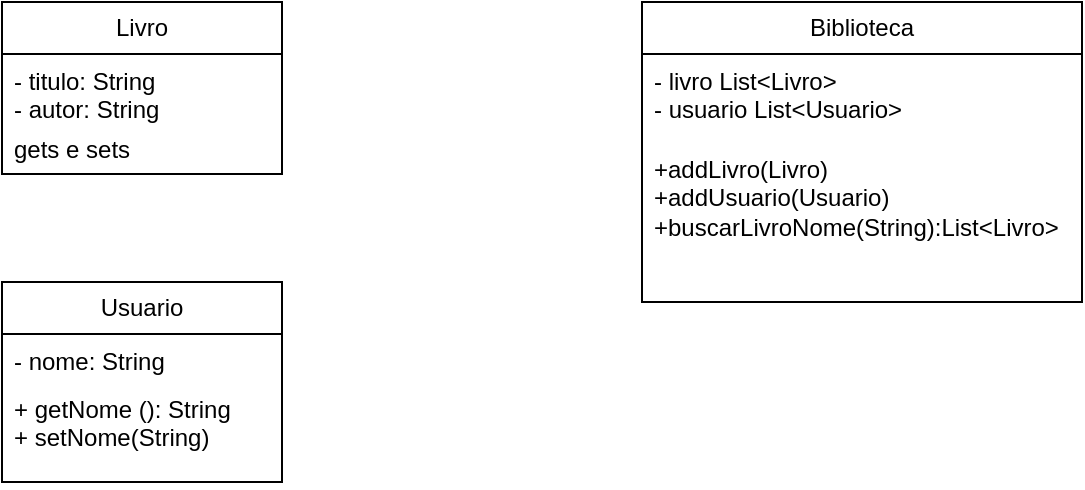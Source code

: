 <mxfile version="21.6.9" type="device">
  <diagram name="Página-1" id="in8zRUFbnWcUp13_mb0z">
    <mxGraphModel dx="925" dy="450" grid="1" gridSize="10" guides="1" tooltips="1" connect="1" arrows="1" fold="1" page="1" pageScale="1" pageWidth="827" pageHeight="1169" math="0" shadow="0">
      <root>
        <mxCell id="0" />
        <mxCell id="1" parent="0" />
        <mxCell id="oHTAv1zG_u9wTUc9BRba-1" value="Livro" style="swimlane;fontStyle=0;childLayout=stackLayout;horizontal=1;startSize=26;fillColor=none;horizontalStack=0;resizeParent=1;resizeParentMax=0;resizeLast=0;collapsible=1;marginBottom=0;whiteSpace=wrap;html=1;" vertex="1" parent="1">
          <mxGeometry x="50" y="60" width="140" height="86" as="geometry" />
        </mxCell>
        <mxCell id="oHTAv1zG_u9wTUc9BRba-2" value="- titulo: String&lt;span style=&quot;white-space: pre;&quot;&gt;&#x9;&lt;/span&gt;&lt;br&gt;- autor: String&lt;br&gt;" style="text;strokeColor=none;fillColor=none;align=left;verticalAlign=top;spacingLeft=4;spacingRight=4;overflow=hidden;rotatable=0;points=[[0,0.5],[1,0.5]];portConstraint=eastwest;whiteSpace=wrap;html=1;" vertex="1" parent="oHTAv1zG_u9wTUc9BRba-1">
          <mxGeometry y="26" width="140" height="34" as="geometry" />
        </mxCell>
        <mxCell id="oHTAv1zG_u9wTUc9BRba-4" value="gets e sets&amp;nbsp;" style="text;strokeColor=none;fillColor=none;align=left;verticalAlign=top;spacingLeft=4;spacingRight=4;overflow=hidden;rotatable=0;points=[[0,0.5],[1,0.5]];portConstraint=eastwest;whiteSpace=wrap;html=1;" vertex="1" parent="oHTAv1zG_u9wTUc9BRba-1">
          <mxGeometry y="60" width="140" height="26" as="geometry" />
        </mxCell>
        <mxCell id="oHTAv1zG_u9wTUc9BRba-5" value="Usuario" style="swimlane;fontStyle=0;childLayout=stackLayout;horizontal=1;startSize=26;fillColor=none;horizontalStack=0;resizeParent=1;resizeParentMax=0;resizeLast=0;collapsible=1;marginBottom=0;whiteSpace=wrap;html=1;" vertex="1" parent="1">
          <mxGeometry x="50" y="200" width="140" height="100" as="geometry" />
        </mxCell>
        <mxCell id="oHTAv1zG_u9wTUc9BRba-6" value="- nome: String&lt;span style=&quot;white-space: pre;&quot;&gt;&#x9;&lt;/span&gt;&lt;br&gt;&amp;nbsp;" style="text;strokeColor=none;fillColor=none;align=left;verticalAlign=top;spacingLeft=4;spacingRight=4;overflow=hidden;rotatable=0;points=[[0,0.5],[1,0.5]];portConstraint=eastwest;whiteSpace=wrap;html=1;" vertex="1" parent="oHTAv1zG_u9wTUc9BRba-5">
          <mxGeometry y="26" width="140" height="24" as="geometry" />
        </mxCell>
        <mxCell id="oHTAv1zG_u9wTUc9BRba-7" value="+ getNome (): String&lt;br&gt;+ setNome(String)" style="text;strokeColor=none;fillColor=none;align=left;verticalAlign=top;spacingLeft=4;spacingRight=4;overflow=hidden;rotatable=0;points=[[0,0.5],[1,0.5]];portConstraint=eastwest;whiteSpace=wrap;html=1;" vertex="1" parent="oHTAv1zG_u9wTUc9BRba-5">
          <mxGeometry y="50" width="140" height="50" as="geometry" />
        </mxCell>
        <mxCell id="oHTAv1zG_u9wTUc9BRba-8" value="Biblioteca" style="swimlane;fontStyle=0;childLayout=stackLayout;horizontal=1;startSize=26;fillColor=none;horizontalStack=0;resizeParent=1;resizeParentMax=0;resizeLast=0;collapsible=1;marginBottom=0;whiteSpace=wrap;html=1;" vertex="1" parent="1">
          <mxGeometry x="370" y="60" width="220" height="150" as="geometry" />
        </mxCell>
        <mxCell id="oHTAv1zG_u9wTUc9BRba-9" value="- livro List&amp;lt;Livro&amp;gt;&lt;br&gt;- usuario List&amp;lt;Usuario&amp;gt;" style="text;strokeColor=none;fillColor=none;align=left;verticalAlign=top;spacingLeft=4;spacingRight=4;overflow=hidden;rotatable=0;points=[[0,0.5],[1,0.5]];portConstraint=eastwest;whiteSpace=wrap;html=1;" vertex="1" parent="oHTAv1zG_u9wTUc9BRba-8">
          <mxGeometry y="26" width="220" height="44" as="geometry" />
        </mxCell>
        <mxCell id="oHTAv1zG_u9wTUc9BRba-10" value="+addLivro(Livro)&lt;br&gt;+addUsuario(Usuario)&lt;br&gt;+buscarLivroNome(String):List&amp;lt;Livro&amp;gt;" style="text;strokeColor=none;fillColor=none;align=left;verticalAlign=top;spacingLeft=4;spacingRight=4;overflow=hidden;rotatable=0;points=[[0,0.5],[1,0.5]];portConstraint=eastwest;whiteSpace=wrap;html=1;" vertex="1" parent="oHTAv1zG_u9wTUc9BRba-8">
          <mxGeometry y="70" width="220" height="80" as="geometry" />
        </mxCell>
      </root>
    </mxGraphModel>
  </diagram>
</mxfile>
